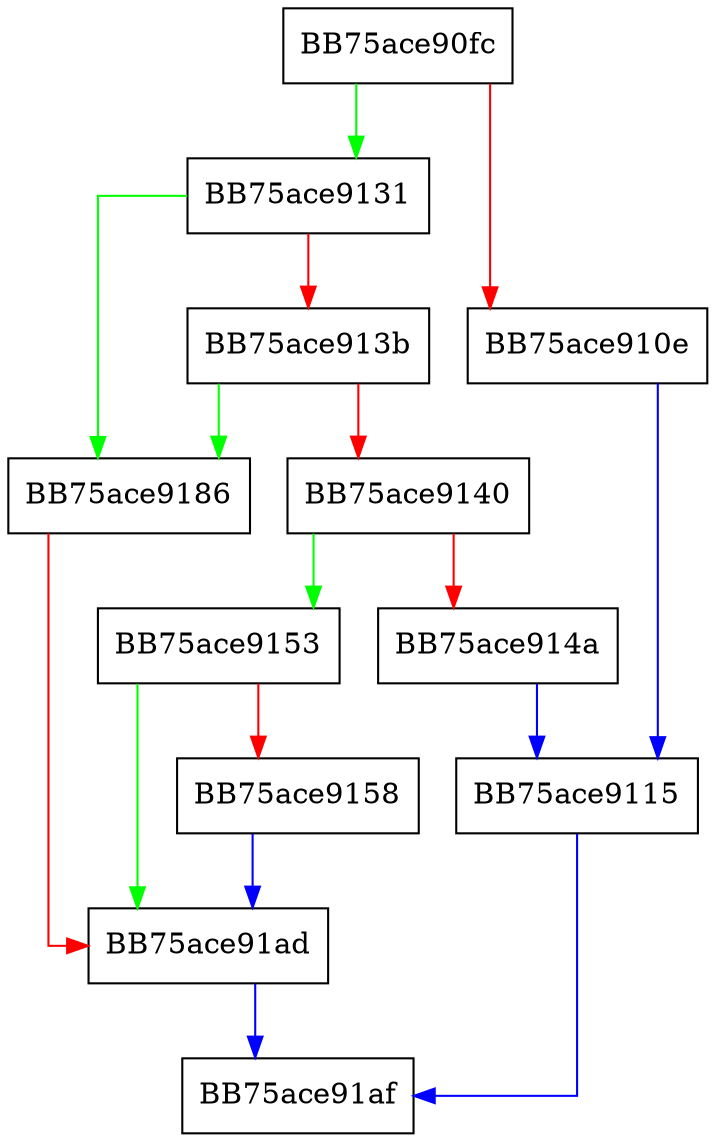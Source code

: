 digraph _validate_last_results_params {
  node [shape="box"];
  graph [splines=ortho];
  BB75ace90fc -> BB75ace9131 [color="green"];
  BB75ace90fc -> BB75ace910e [color="red"];
  BB75ace910e -> BB75ace9115 [color="blue"];
  BB75ace9115 -> BB75ace91af [color="blue"];
  BB75ace9131 -> BB75ace9186 [color="green"];
  BB75ace9131 -> BB75ace913b [color="red"];
  BB75ace913b -> BB75ace9186 [color="green"];
  BB75ace913b -> BB75ace9140 [color="red"];
  BB75ace9140 -> BB75ace9153 [color="green"];
  BB75ace9140 -> BB75ace914a [color="red"];
  BB75ace914a -> BB75ace9115 [color="blue"];
  BB75ace9153 -> BB75ace91ad [color="green"];
  BB75ace9153 -> BB75ace9158 [color="red"];
  BB75ace9158 -> BB75ace91ad [color="blue"];
  BB75ace9186 -> BB75ace91ad [color="red"];
  BB75ace91ad -> BB75ace91af [color="blue"];
}